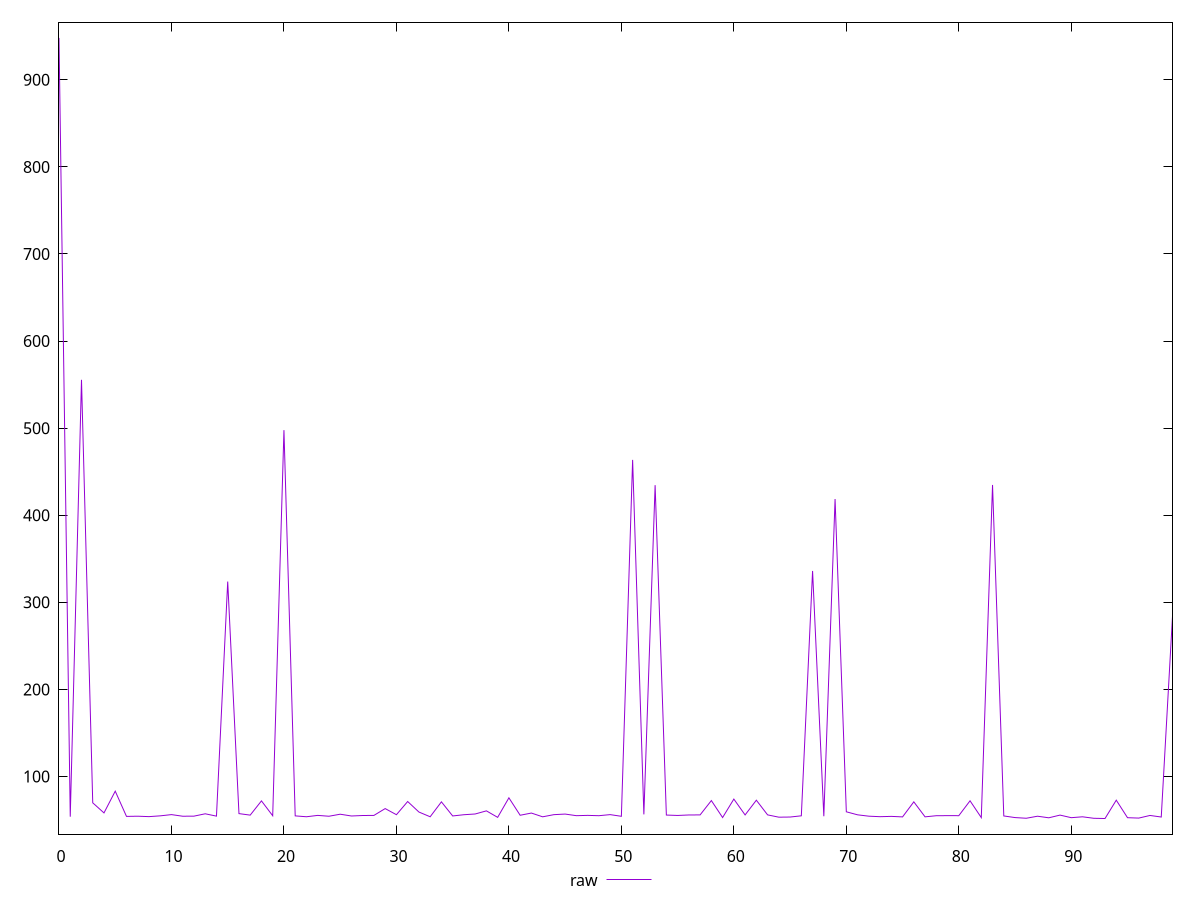 reset

$raw <<EOF
0 948.1089999999999
1 53.911
2 555.506
3 69.82400000000001
4 58.244
5 83.224
6 54.246
7 54.471
8 53.986000000000004
9 54.881
10 56.298
11 54.445
12 54.551
13 57.239
14 54.562
15 323.887
16 57.455999999999996
17 55.712
18 72.05499999999999
19 55.001999999999995
20 497.737
21 54.849999999999994
22 53.839
23 55.401
24 54.427
25 56.754000000000005
26 54.716
27 55.266999999999996
28 55.394
29 63.216
30 56.192
31 71.335
32 59.254000000000005
33 53.826
34 70.95100000000001
35 54.758
36 56.171
37 57.011
38 60.598
39 53.146
40 75.577
41 55.559000000000005
42 58.092
43 53.781
44 56.248
45 56.927
46 55.079
47 55.417
48 55.056
49 56.284
50 54.367999999999995
51 463.601
52 56.534
53 434.604
54 55.794999999999995
55 55.330999999999996
56 55.885999999999996
57 55.964
58 72.417
59 52.936
60 74.129
61 55.928
62 72.843
63 55.995
64 53.351
65 53.513000000000005
66 54.923
67 336.094
68 54.456999999999994
69 418.63599999999997
70 59.532000000000004
71 56.056
72 54.496
73 53.92
74 54.27
75 53.674
76 70.956
77 53.74
78 55.035999999999994
79 55.113
80 55.085
81 72.169
82 52.857
83 434.84499999999997
84 54.771
85 52.896
86 52.118
87 54.465
88 52.645
89 55.742000000000004
90 52.773
91 53.791
92 52.083
93 51.813
94 72.882
95 52.757
96 52.308
97 55.331999999999994
98 53.534
99 283.95500000000004
EOF

set key outside below
set xrange [0:99]
set yrange [33.887080000000005:966.0349199999999]
set trange [33.887080000000005:966.0349199999999]
set terminal svg size 640, 500 enhanced background rgb 'white'
set output "reports/report_00033_2021-03-01T14-23-16.841Z/server-response-time/samples/astro/raw/values.svg"

plot $raw title "raw" with line

reset
